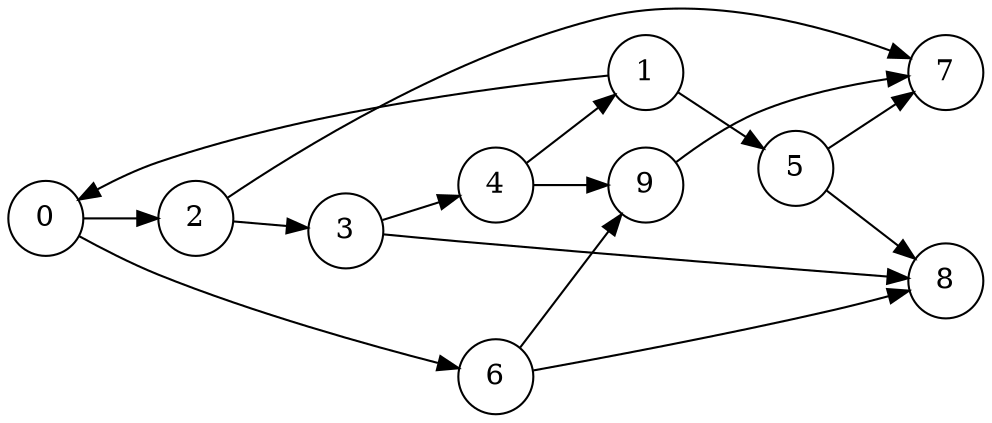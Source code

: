 digraph finite_state_machine {
	rankdir=LR;
	size="8"
	node [shape = circle];
	0 [pos="4,3!"];
	1 [pos="11,2!"];
	2 [pos="9,9!"];
	3 [pos="16,8!"];
	4 [pos="9,9!"];
	5 [pos="4,0!"];
	6 [pos="3,10!"];
	7 [pos="11,2!"];
	8 [pos="9,5!"];
	9 [pos="4,3!"];
	0 -> 2;
	2 -> 3;
	3 -> 4;
	4 -> 1;
	1 -> 0;
	0 -> 6;
	2 -> 7;
	3 -> 8;
	4 -> 9;
	1 -> 5;
	6 -> 8;
	6 -> 9;
	5 -> 7;
	5 -> 8;
	9 -> 7;
}
